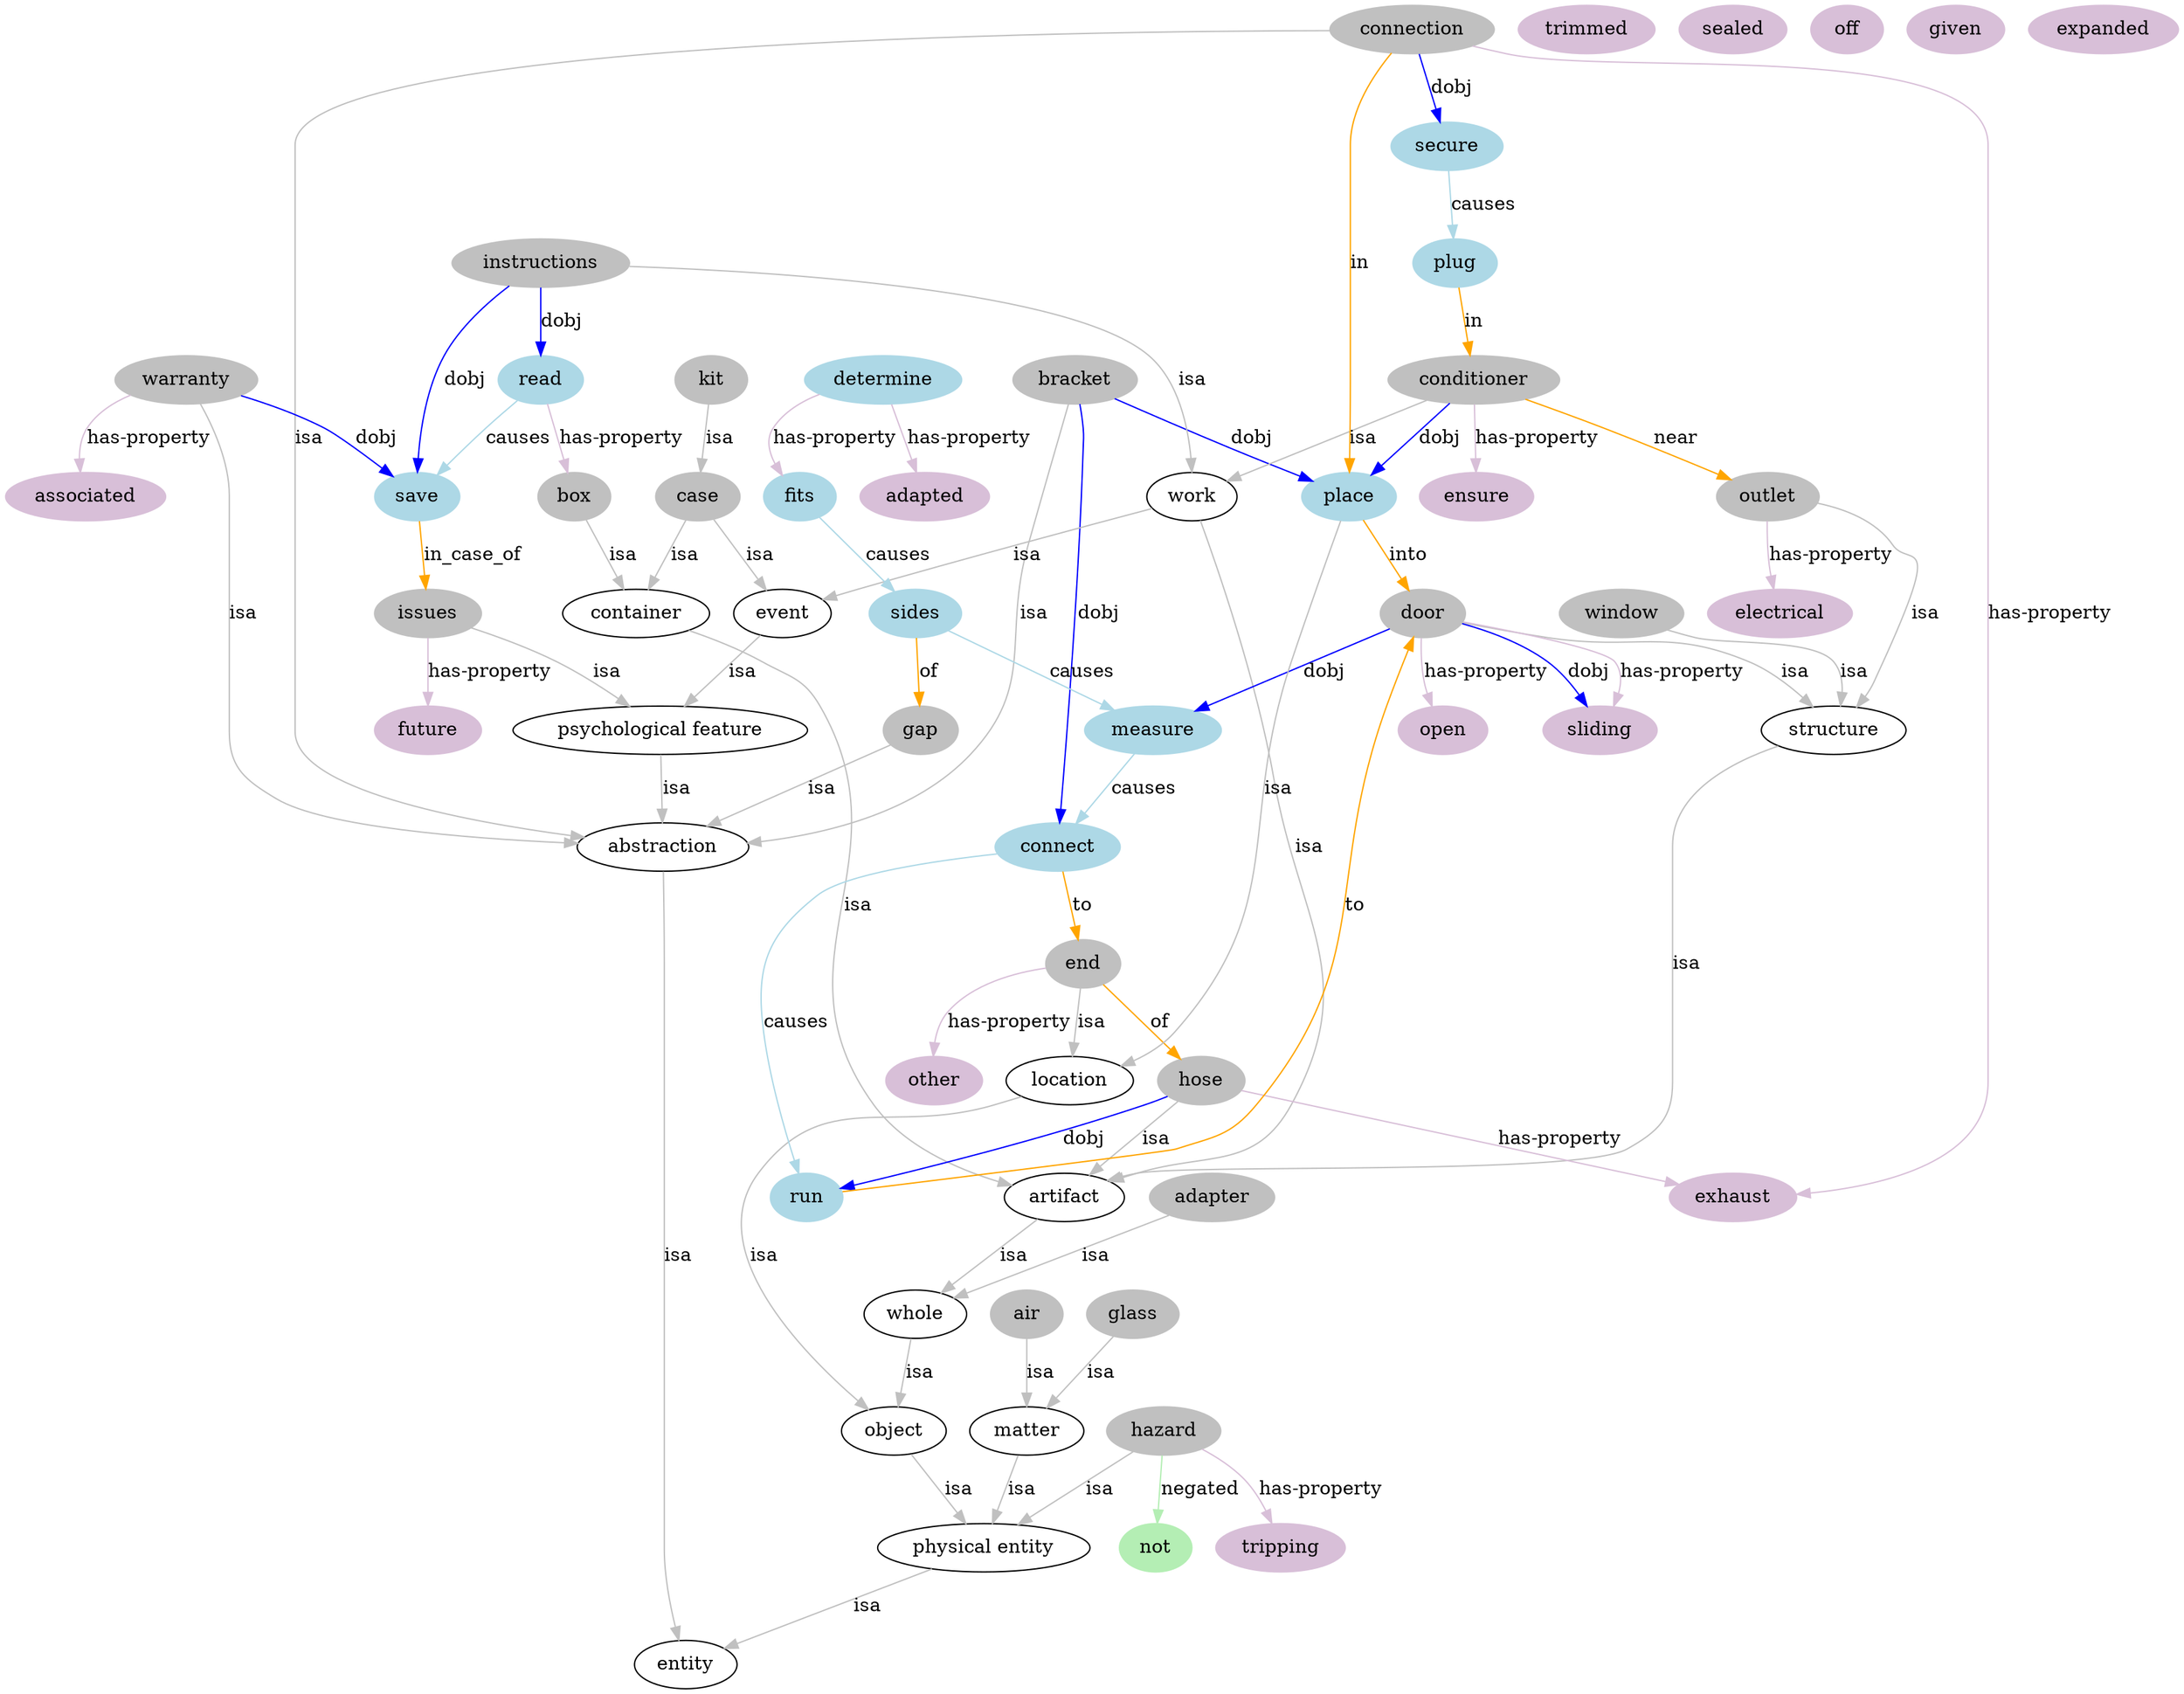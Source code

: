 digraph typehierarchy {
"adapter" -> "whole" [label = "isa"  color = "grey"]
"air" -> "matter" [label = "isa"  color = "grey"]
"container" -> "artifact" [label = "isa"  color = "grey"]
"bracket" -> "abstraction" [label = "isa"  color = "grey"]
"case" -> "event" [label = "isa"  color = "grey"]
"work" -> "event" [label = "isa"  color = "grey"]
"conditioner" -> "work" [label = "isa"  color = "grey"]
"connection" -> "abstraction" [label = "isa"  color = "grey"]
"door" -> "structure" [label = "isa"  color = "grey"]
"end" -> "location" [label = "isa"  color = "grey"]
"gap" -> "abstraction" [label = "isa"  color = "grey"]
"glass" -> "matter" [label = "isa"  color = "grey"]
"hazard" -> "physical entity" [label = "isa"  color = "grey"]
"hose" -> "artifact" [label = "isa"  color = "grey"]
"work" -> "artifact" [label = "isa"  color = "grey"]
"instructions" -> "work" [label = "isa"  color = "grey"]
"issues" -> "psychological feature" [label = "isa"  color = "grey"]
"outlet" -> "structure" [label = "isa"  color = "grey"]
"place" -> "location" [label = "isa"  color = "grey"]
"warranty" -> "abstraction" [label = "isa"  color = "grey"]
"window" -> "structure" [label = "isa"  color = "grey"]
"kit" -> "case" [label = "isa"  color = "grey"]
"case" -> "container" [label = "isa"  color = "grey"]
"location" -> "object" [label = "isa"  color = "grey"]
"structure" -> "artifact" [label = "isa"  color = "grey"]
"event" -> "psychological feature" [label = "isa"  color = "grey"]
"psychological feature" -> "abstraction" [label = "isa"  color = "grey"]
"abstraction" -> "entity" [label = "isa"  color = "grey"]
"box" -> "container" [label = "isa"  color = "grey"]
"artifact" -> "whole" [label = "isa"  color = "grey"]
"matter" -> "physical entity" [label = "isa"  color = "grey"]
"whole" -> "object" [label = "isa"  color = "grey"]
"object" -> "physical entity" [label = "isa"  color = "grey"]
"physical entity" -> "entity" [label = "isa"  color = "grey"]
"connect" -> "run" [label = "causes"  color = "lightblue"]
"fits" -> "sides" [label = "causes"  color = "lightblue"]
"measure" -> "connect" [label = "causes"  color = "lightblue"]
"secure" -> "plug" [label = "causes"  color = "lightblue"]
"sides" -> "measure" [label = "causes"  color = "lightblue"]
"read" -> "save" [label = "causes"  color = "lightblue"]
"hazard" -> "not" [label = "negated"  color = "darkseagreen2"]
"door" -> "sliding" [label = "dobj"  color = "blue"]
"conditioner" -> "place" [label = "dobj"  color = "blue"]
"instructions" -> "read" [label = "dobj"  color = "blue"]
"instructions" -> "save" [label = "dobj"  color = "blue"]
"warranty" -> "save" [label = "dobj"  color = "blue"]
"door" -> "measure" [label = "dobj"  color = "blue"]
"bracket" -> "connect" [label = "dobj"  color = "blue"]
"hose" -> "run" [label = "dobj"  color = "blue"]
"bracket" -> "place" [label = "dobj"  color = "blue"]
"connection" -> "secure" [label = "dobj"  color = "blue"]
"conditioner" -> "outlet" [label = "near"  color = "orange"]
"save" -> "issues" [label = "in_case_of"  color = "orange"]
"sides" -> "gap" [label = "of"  color = "orange"]
"end" -> "hose" [label = "of"  color = "orange"]
"connect" -> "end" [label = "to"  color = "orange"]
"run" -> "door" [label = "to"  color = "orange"]
"place" -> "door" [label = "into"  color = "orange"]
"connection" -> "place" [label = "in"  color = "orange"]
"plug" -> "conditioner" [label = "in"  color = "orange"]
"outlet" -> "electrical" [label = "has-property"  color = "thistle"]
"warranty" -> "associated" [label = "has-property"  color = "thistle"]
"issues" -> "future" [label = "has-property"  color = "thistle"]
"conditioner" -> "ensure" [label = "has-property"  color = "thistle"]
"hazard" -> "tripping" [label = "has-property"  color = "thistle"]
"door" -> "sliding" [label = "has-property"  color = "thistle"]
"end" -> "other" [label = "has-property"  color = "thistle"]
"hose" -> "exhaust" [label = "has-property"  color = "thistle"]
"door" -> "open" [label = "has-property"  color = "thistle"]
"connection" -> "exhaust" [label = "has-property"  color = "thistle"]
"read" -> "box" [label = "has-property"  color = "thistle"]
"determine" -> "fits" [label = "has-property"  color = "thistle"]
"determine" -> "adapted" [label = "has-property"  color = "thistle"]
"window"[color = "grey"  style = "filled"]
"warranty"[color = "grey"  style = "filled"]
"place"[color = "grey"  style = "filled"]
"outlet"[color = "grey"  style = "filled"]
"kit"[color = "grey"  style = "filled"]
"issues"[color = "grey"  style = "filled"]
"instructions"[color = "grey"  style = "filled"]
"hose"[color = "grey"  style = "filled"]
"hazard"[color = "grey"  style = "filled"]
"glass"[color = "grey"  style = "filled"]
"gap"[color = "grey"  style = "filled"]
"end"[color = "grey"  style = "filled"]
"door"[color = "grey"  style = "filled"]
"connection"[color = "grey"  style = "filled"]
"conditioner"[color = "grey"  style = "filled"]
"case"[color = "grey"  style = "filled"]
"bracket"[color = "grey"  style = "filled"]
"box"[color = "grey"  style = "filled"]
"air"[color = "grey"  style = "filled"]
"adapter"[color = "grey"  style = "filled"]
"sides"[color = "lightblue"  style = "filled"]
"secure"[color = "lightblue"  style = "filled"]
"save"[color = "lightblue"  style = "filled"]
"run"[color = "lightblue"  style = "filled"]
"read"[color = "lightblue"  style = "filled"]
"plug"[color = "lightblue"  style = "filled"]
"place"[color = "lightblue"  style = "filled"]
"measure"[color = "lightblue"  style = "filled"]
"fits"[color = "lightblue"  style = "filled"]
"determine"[color = "lightblue"  style = "filled"]
"connect"[color = "lightblue"  style = "filled"]
"tripping"[color = "thistle"  style = "filled"]
"trimmed"[color = "thistle"  style = "filled"]
"sliding"[color = "thistle"  style = "filled"]
"sealed"[color = "thistle"  style = "filled"]
"other"[color = "thistle"  style = "filled"]
"open"[color = "thistle"  style = "filled"]
"off"[color = "thistle"  style = "filled"]
"not"[color = "thistle"  style = "filled"]
"given"[color = "thistle"  style = "filled"]
"future"[color = "thistle"  style = "filled"]
"expanded"[color = "thistle"  style = "filled"]
"exhaust"[color = "thistle"  style = "filled"]
"ensure"[color = "thistle"  style = "filled"]
"electrical"[color = "thistle"  style = "filled"]
"associated"[color = "thistle"  style = "filled"]
"adapted"[color = "thistle"  style = "filled"]
"not"[color = "darkseagreen2"  style = "filled"]
}